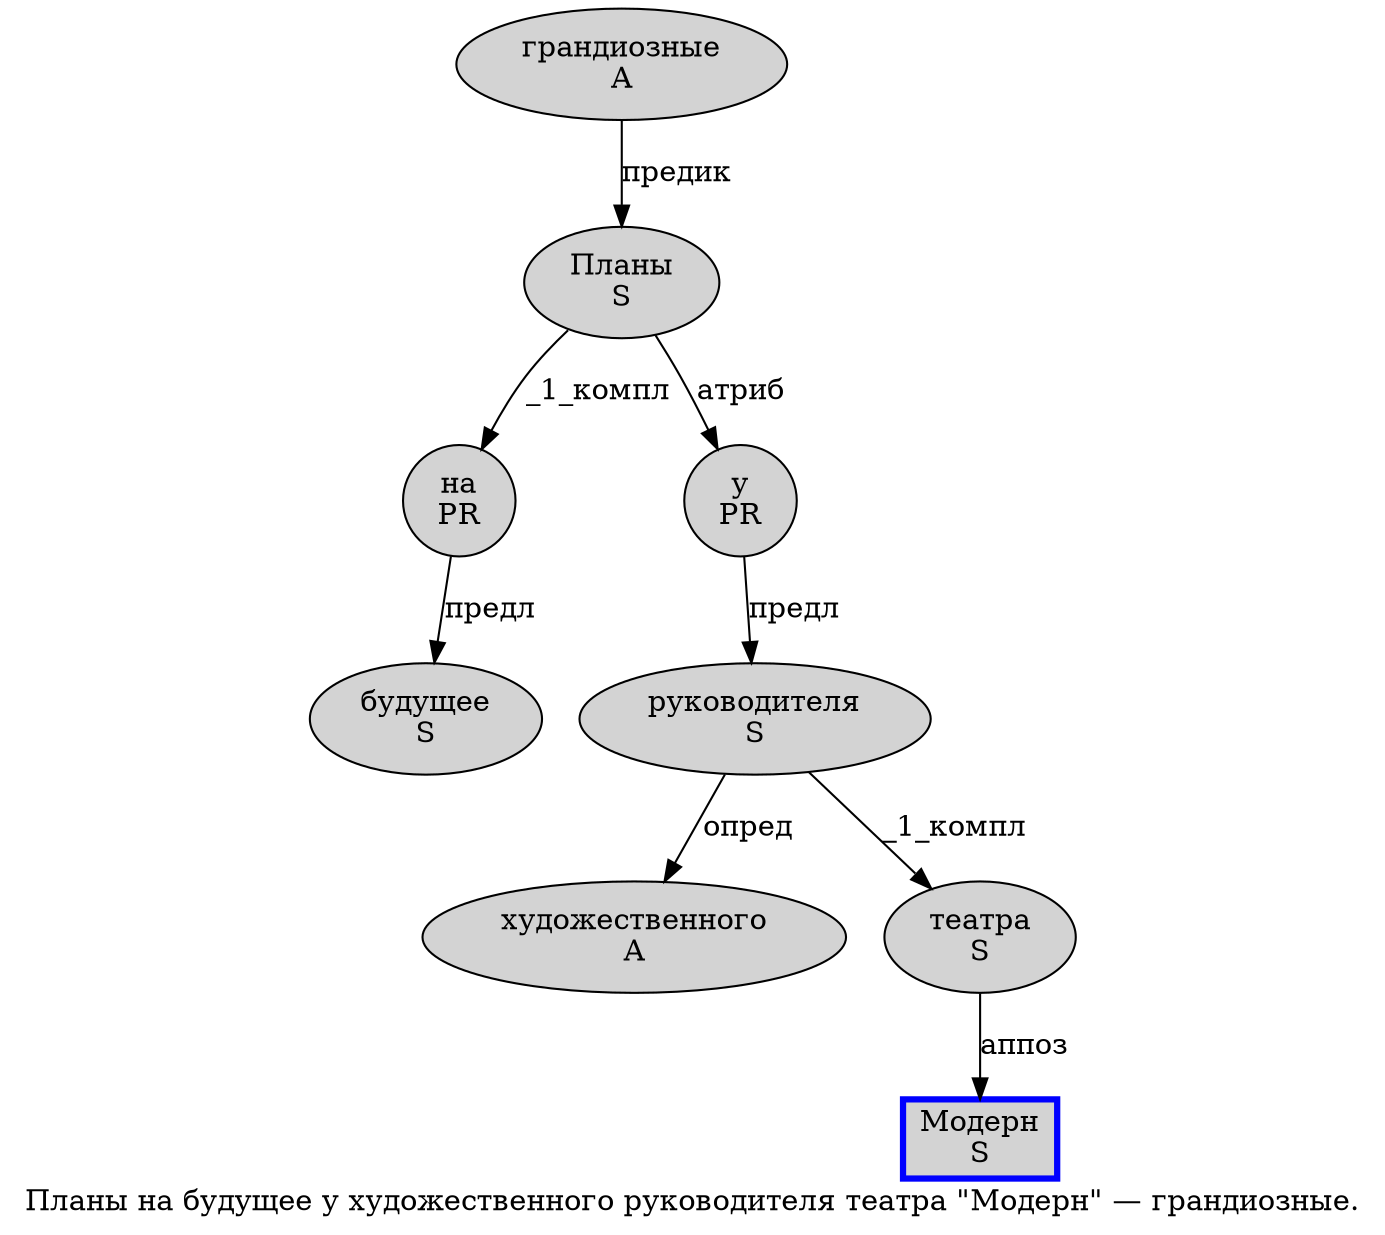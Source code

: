 digraph SENTENCE_241 {
	graph [label="Планы на будущее у художественного руководителя театра \"Модерн\" — грандиозные."]
	node [style=filled]
		0 [label="Планы
S" color="" fillcolor=lightgray penwidth=1 shape=ellipse]
		1 [label="на
PR" color="" fillcolor=lightgray penwidth=1 shape=ellipse]
		2 [label="будущее
S" color="" fillcolor=lightgray penwidth=1 shape=ellipse]
		3 [label="у
PR" color="" fillcolor=lightgray penwidth=1 shape=ellipse]
		4 [label="художественного
A" color="" fillcolor=lightgray penwidth=1 shape=ellipse]
		5 [label="руководителя
S" color="" fillcolor=lightgray penwidth=1 shape=ellipse]
		6 [label="театра
S" color="" fillcolor=lightgray penwidth=1 shape=ellipse]
		8 [label="Модерн
S" color=blue fillcolor=lightgray penwidth=3 shape=box]
		11 [label="грандиозные
A" color="" fillcolor=lightgray penwidth=1 shape=ellipse]
			6 -> 8 [label="аппоз"]
			0 -> 1 [label="_1_компл"]
			0 -> 3 [label="атриб"]
			3 -> 5 [label="предл"]
			11 -> 0 [label="предик"]
			5 -> 4 [label="опред"]
			5 -> 6 [label="_1_компл"]
			1 -> 2 [label="предл"]
}